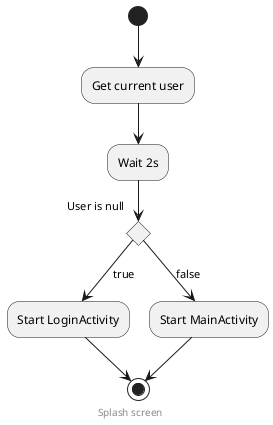 @startuml

skinparam componentStyle uml2
skinparam monochrome true

footer Splash screen

(*) --> "Get current user"

"Get current user" --> "Wait 2s"

if "User is null" then
  --> [true] "Start LoginActivity"
  --> (*)
else
  --> [false] "Start MainActivity"
  --> (*)
endif

@enduml